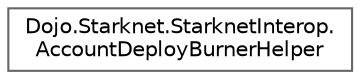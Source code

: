 digraph "Graphical Class Hierarchy"
{
 // LATEX_PDF_SIZE
  bgcolor="transparent";
  edge [fontname=Helvetica,fontsize=10,labelfontname=Helvetica,labelfontsize=10];
  node [fontname=Helvetica,fontsize=10,shape=box,height=0.2,width=0.4];
  rankdir="LR";
  Node0 [id="Node000000",label="Dojo.Starknet.StarknetInterop.\lAccountDeployBurnerHelper",height=0.2,width=0.4,color="grey40", fillcolor="white", style="filled",URL="$class_dojo_1_1_starknet_1_1_starknet_interop_1_1_account_deploy_burner_helper.html",tooltip=" "];
}
